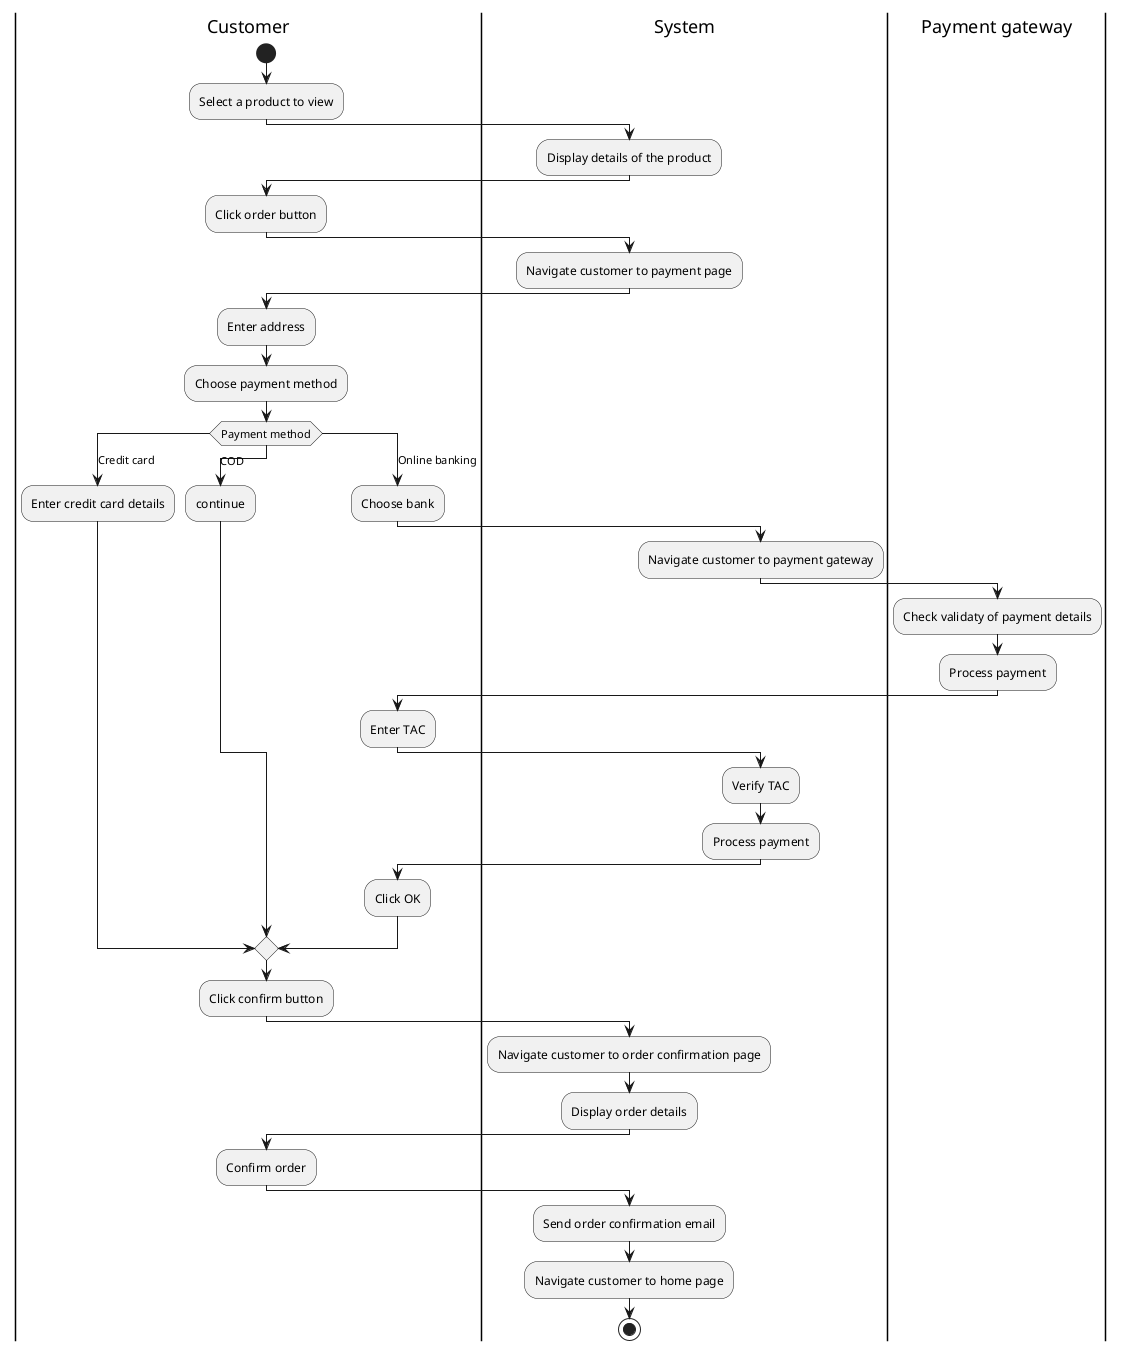 @startuml Create order
|Customer|
start
:Select a product to view;
|System|
:Display details of the product;
|Customer|
:Click order button;
|System|
:Navigate customer to payment page;
|Customer|
:Enter address;
:Choose payment method;
switch (Payment method)
case (Credit card)
    |Customer|
    :Enter credit card details;
case (COD)
    |Customer|
    :continue;
case (Online banking)
    |Customer|
    :Choose bank;
    |System|
    :Navigate customer to payment gateway;
    |Payment gateway|
    :Check validaty of payment details;
    :Process payment;
    |Customer|
    :Enter TAC;
    |System|
    :Verify TAC;
    :Process payment;
    |Customer|
    :Click OK;
endswitch
|Customer|
:Click confirm button;
|System|
:Navigate customer to order confirmation page;
:Display order details;
|Customer|
:Confirm order;
|System|
:Send order confirmation email;
:Navigate customer to home page;
stop
@enduml